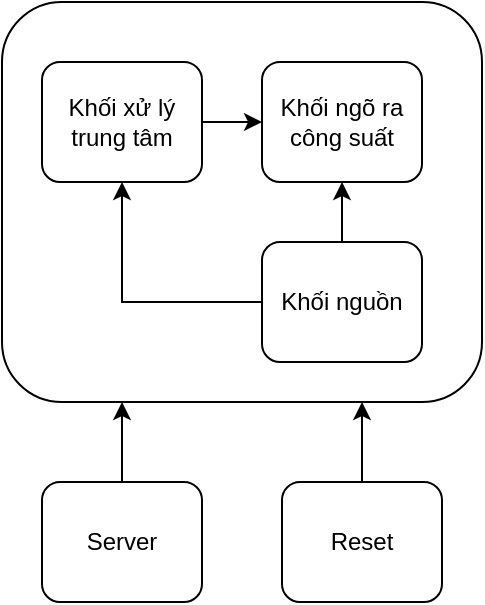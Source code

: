 <mxfile version="18.1.3" type="device"><diagram id="3BgjxHcnlE5KPxMuOIl8" name="Page-1"><mxGraphModel dx="854" dy="440" grid="1" gridSize="10" guides="1" tooltips="1" connect="1" arrows="1" fold="1" page="1" pageScale="1" pageWidth="827" pageHeight="1169" math="0" shadow="0"><root><mxCell id="0"/><mxCell id="1" parent="0"/><mxCell id="hOfuqG1SDgncaHqn_W6q-8" value="" style="rounded=1;whiteSpace=wrap;html=1;" vertex="1" parent="1"><mxGeometry x="330" y="60" width="240" height="200" as="geometry"/></mxCell><mxCell id="hOfuqG1SDgncaHqn_W6q-1" value="Khối ngõ ra công suất" style="rounded=1;whiteSpace=wrap;html=1;" vertex="1" parent="1"><mxGeometry x="460" y="90" width="80" height="60" as="geometry"/></mxCell><mxCell id="hOfuqG1SDgncaHqn_W6q-6" style="edgeStyle=orthogonalEdgeStyle;rounded=0;orthogonalLoop=1;jettySize=auto;html=1;entryX=0.5;entryY=1;entryDx=0;entryDy=0;" edge="1" parent="1" source="hOfuqG1SDgncaHqn_W6q-3" target="hOfuqG1SDgncaHqn_W6q-4"><mxGeometry relative="1" as="geometry"/></mxCell><mxCell id="hOfuqG1SDgncaHqn_W6q-7" style="edgeStyle=orthogonalEdgeStyle;rounded=0;orthogonalLoop=1;jettySize=auto;html=1;entryX=0.5;entryY=1;entryDx=0;entryDy=0;" edge="1" parent="1" source="hOfuqG1SDgncaHqn_W6q-3" target="hOfuqG1SDgncaHqn_W6q-1"><mxGeometry relative="1" as="geometry"/></mxCell><mxCell id="hOfuqG1SDgncaHqn_W6q-3" value="Khối nguồn" style="rounded=1;whiteSpace=wrap;html=1;" vertex="1" parent="1"><mxGeometry x="460" y="180" width="80" height="60" as="geometry"/></mxCell><mxCell id="hOfuqG1SDgncaHqn_W6q-5" style="edgeStyle=orthogonalEdgeStyle;rounded=0;orthogonalLoop=1;jettySize=auto;html=1;entryX=0;entryY=0.5;entryDx=0;entryDy=0;" edge="1" parent="1" source="hOfuqG1SDgncaHqn_W6q-4" target="hOfuqG1SDgncaHqn_W6q-1"><mxGeometry relative="1" as="geometry"/></mxCell><mxCell id="hOfuqG1SDgncaHqn_W6q-4" value="Khối xử lý trung tâm" style="rounded=1;whiteSpace=wrap;html=1;" vertex="1" parent="1"><mxGeometry x="350" y="90" width="80" height="60" as="geometry"/></mxCell><mxCell id="hOfuqG1SDgncaHqn_W6q-12" style="edgeStyle=orthogonalEdgeStyle;rounded=0;orthogonalLoop=1;jettySize=auto;html=1;entryX=0.25;entryY=1;entryDx=0;entryDy=0;" edge="1" parent="1" source="hOfuqG1SDgncaHqn_W6q-9" target="hOfuqG1SDgncaHqn_W6q-8"><mxGeometry relative="1" as="geometry"/></mxCell><mxCell id="hOfuqG1SDgncaHqn_W6q-9" value="Server" style="rounded=1;whiteSpace=wrap;html=1;" vertex="1" parent="1"><mxGeometry x="350" y="300" width="80" height="60" as="geometry"/></mxCell><mxCell id="hOfuqG1SDgncaHqn_W6q-11" style="edgeStyle=orthogonalEdgeStyle;rounded=0;orthogonalLoop=1;jettySize=auto;html=1;entryX=0.75;entryY=1;entryDx=0;entryDy=0;" edge="1" parent="1" source="hOfuqG1SDgncaHqn_W6q-10" target="hOfuqG1SDgncaHqn_W6q-8"><mxGeometry relative="1" as="geometry"/></mxCell><mxCell id="hOfuqG1SDgncaHqn_W6q-10" value="Reset" style="rounded=1;whiteSpace=wrap;html=1;" vertex="1" parent="1"><mxGeometry x="470" y="300" width="80" height="60" as="geometry"/></mxCell></root></mxGraphModel></diagram></mxfile>